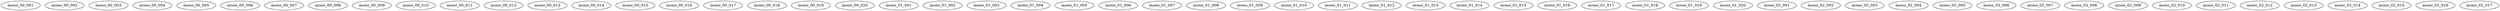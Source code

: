 /* Created by mdot for Matlab */
digraph m2html {

  mono_00_001 [URL="mono_00_001.html"];
  mono_00_002 [URL="mono_00_002.html"];
  mono_00_003 [URL="mono_00_003.html"];
  mono_00_004 [URL="mono_00_004.html"];
  mono_00_005 [URL="mono_00_005.html"];
  mono_00_006 [URL="mono_00_006.html"];
  mono_00_007 [URL="mono_00_007.html"];
  mono_00_008 [URL="mono_00_008.html"];
  mono_00_009 [URL="mono_00_009.html"];
  mono_00_010 [URL="mono_00_010.html"];
  mono_00_011 [URL="mono_00_011.html"];
  mono_00_012 [URL="mono_00_012.html"];
  mono_00_013 [URL="mono_00_013.html"];
  mono_00_014 [URL="mono_00_014.html"];
  mono_00_015 [URL="mono_00_015.html"];
  mono_00_016 [URL="mono_00_016.html"];
  mono_00_017 [URL="mono_00_017.html"];
  mono_00_018 [URL="mono_00_018.html"];
  mono_00_019 [URL="mono_00_019.html"];
  mono_00_020 [URL="mono_00_020.html"];
  mono_01_001 [URL="mono_01_001.html"];
  mono_01_002 [URL="mono_01_002.html"];
  mono_01_003 [URL="mono_01_003.html"];
  mono_01_004 [URL="mono_01_004.html"];
  mono_01_005 [URL="mono_01_005.html"];
  mono_01_006 [URL="mono_01_006.html"];
  mono_01_007 [URL="mono_01_007.html"];
  mono_01_008 [URL="mono_01_008.html"];
  mono_01_009 [URL="mono_01_009.html"];
  mono_01_010 [URL="mono_01_010.html"];
  mono_01_011 [URL="mono_01_011.html"];
  mono_01_012 [URL="mono_01_012.html"];
  mono_01_013 [URL="mono_01_013.html"];
  mono_01_014 [URL="mono_01_014.html"];
  mono_01_015 [URL="mono_01_015.html"];
  mono_01_016 [URL="mono_01_016.html"];
  mono_01_017 [URL="mono_01_017.html"];
  mono_01_018 [URL="mono_01_018.html"];
  mono_01_019 [URL="mono_01_019.html"];
  mono_01_020 [URL="mono_01_020.html"];
  mono_02_001 [URL="mono_02_001.html"];
  mono_02_002 [URL="mono_02_002.html"];
  mono_02_003 [URL="mono_02_003.html"];
  mono_02_004 [URL="mono_02_004.html"];
  mono_02_005 [URL="mono_02_005.html"];
  mono_02_006 [URL="mono_02_006.html"];
  mono_02_007 [URL="mono_02_007.html"];
  mono_02_008 [URL="mono_02_008.html"];
  mono_02_009 [URL="mono_02_009.html"];
  mono_02_010 [URL="mono_02_010.html"];
  mono_02_011 [URL="mono_02_011.html"];
  mono_02_012 [URL="mono_02_012.html"];
  mono_02_013 [URL="mono_02_013.html"];
  mono_02_014 [URL="mono_02_014.html"];
  mono_02_015 [URL="mono_02_015.html"];
  mono_02_016 [URL="mono_02_016.html"];
  mono_02_017 [URL="mono_02_017.html"];
}